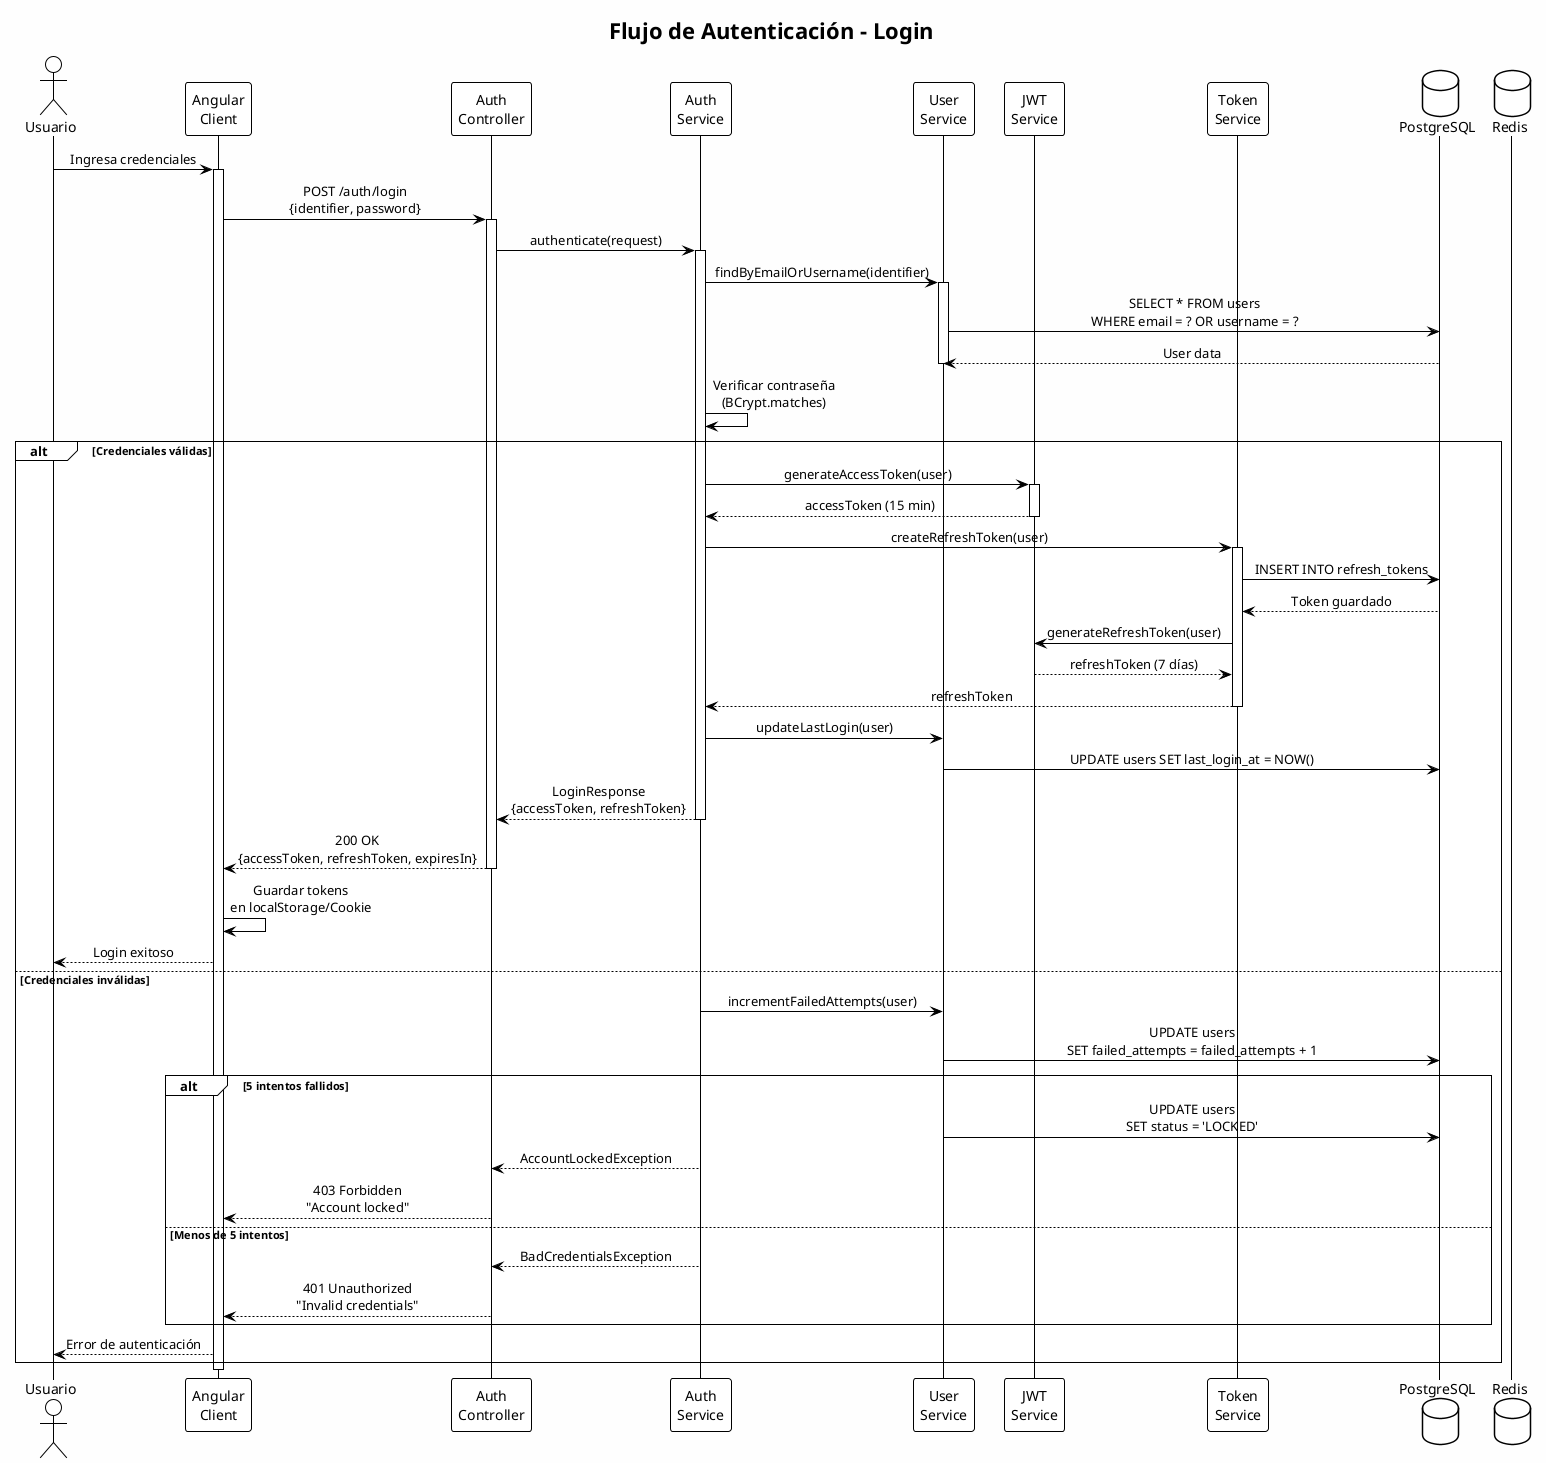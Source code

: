 @startuml Authentication_Flow
!theme plain
skinparam backgroundColor #FEFEFE
skinparam sequenceMessageAlign center

title Flujo de Autenticación - Login

actor "Usuario" as user
participant "Angular\nClient" as client
participant "Auth\nController" as controller
participant "Auth\nService" as authService
participant "User\nService" as userService
participant "JWT\nService" as jwtService
participant "Token\nService" as tokenService
database "PostgreSQL" as db
database "Redis" as redis

user -> client : Ingresa credenciales
activate client

client -> controller : POST /auth/login\n{identifier, password}
activate controller

controller -> authService : authenticate(request)
activate authService

authService -> userService : findByEmailOrUsername(identifier)
activate userService
userService -> db : SELECT * FROM users\nWHERE email = ? OR username = ?
db --> userService : User data
deactivate userService

authService -> authService : Verificar contraseña\n(BCrypt.matches)

alt Credenciales válidas
    authService -> jwtService : generateAccessToken(user)
    activate jwtService
    jwtService --> authService : accessToken (15 min)
    deactivate jwtService
    
    authService -> tokenService : createRefreshToken(user)
    activate tokenService
    tokenService -> db : INSERT INTO refresh_tokens
    db --> tokenService : Token guardado
    tokenService -> jwtService : generateRefreshToken(user)
    jwtService --> tokenService : refreshToken (7 días)
    tokenService --> authService : refreshToken
    deactivate tokenService
    
    authService -> userService : updateLastLogin(user)
    userService -> db : UPDATE users SET last_login_at = NOW()
    
    authService --> controller : LoginResponse\n{accessToken, refreshToken}
    deactivate authService
    
    controller --> client : 200 OK\n{accessToken, refreshToken, expiresIn}
    deactivate controller
    
    client -> client : Guardar tokens\nen localStorage/Cookie
    client --> user : Login exitoso
    
else Credenciales inválidas
    authService -> userService : incrementFailedAttempts(user)
    userService -> db : UPDATE users\nSET failed_attempts = failed_attempts + 1
    
    alt 5 intentos fallidos
        userService -> db : UPDATE users\nSET status = 'LOCKED'
        authService --> controller : AccountLockedException
        controller --> client : 403 Forbidden\n"Account locked"
    else Menos de 5 intentos
        authService --> controller : BadCredentialsException
        controller --> client : 401 Unauthorized\n"Invalid credentials"
    end
    
    client --> user : Error de autenticación
end

deactivate client

@enduml
